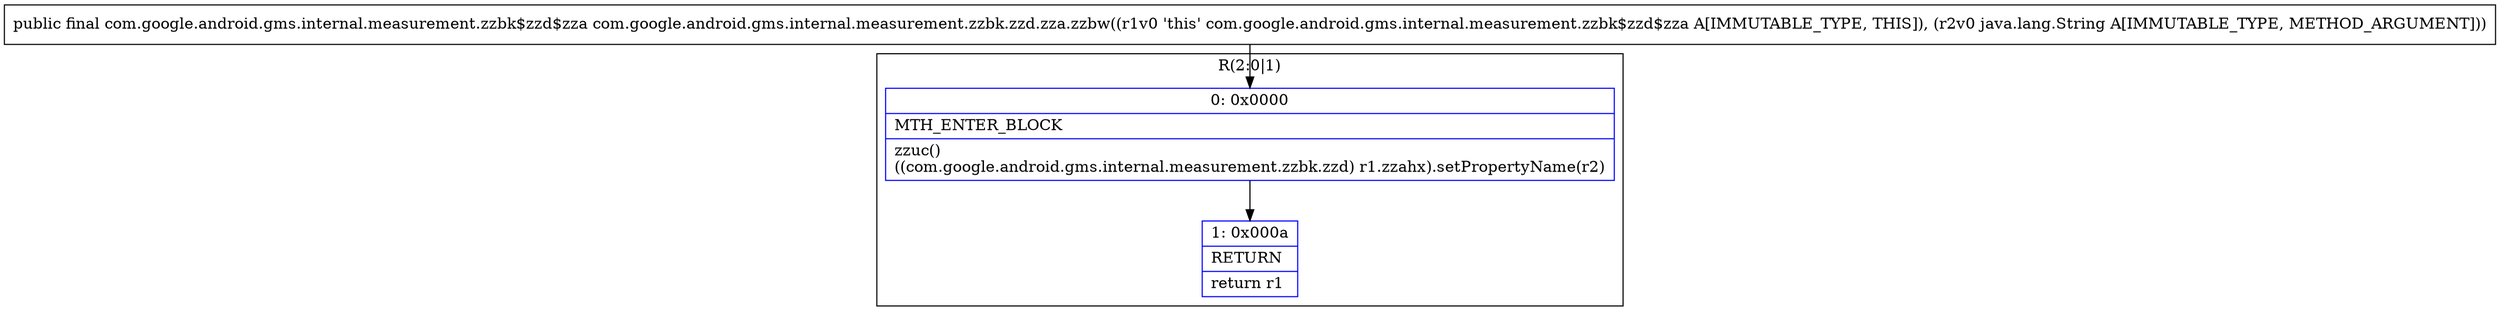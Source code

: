 digraph "CFG forcom.google.android.gms.internal.measurement.zzbk.zzd.zza.zzbw(Ljava\/lang\/String;)Lcom\/google\/android\/gms\/internal\/measurement\/zzbk$zzd$zza;" {
subgraph cluster_Region_101080723 {
label = "R(2:0|1)";
node [shape=record,color=blue];
Node_0 [shape=record,label="{0\:\ 0x0000|MTH_ENTER_BLOCK\l|zzuc()\l((com.google.android.gms.internal.measurement.zzbk.zzd) r1.zzahx).setPropertyName(r2)\l}"];
Node_1 [shape=record,label="{1\:\ 0x000a|RETURN\l|return r1\l}"];
}
MethodNode[shape=record,label="{public final com.google.android.gms.internal.measurement.zzbk$zzd$zza com.google.android.gms.internal.measurement.zzbk.zzd.zza.zzbw((r1v0 'this' com.google.android.gms.internal.measurement.zzbk$zzd$zza A[IMMUTABLE_TYPE, THIS]), (r2v0 java.lang.String A[IMMUTABLE_TYPE, METHOD_ARGUMENT])) }"];
MethodNode -> Node_0;
Node_0 -> Node_1;
}

